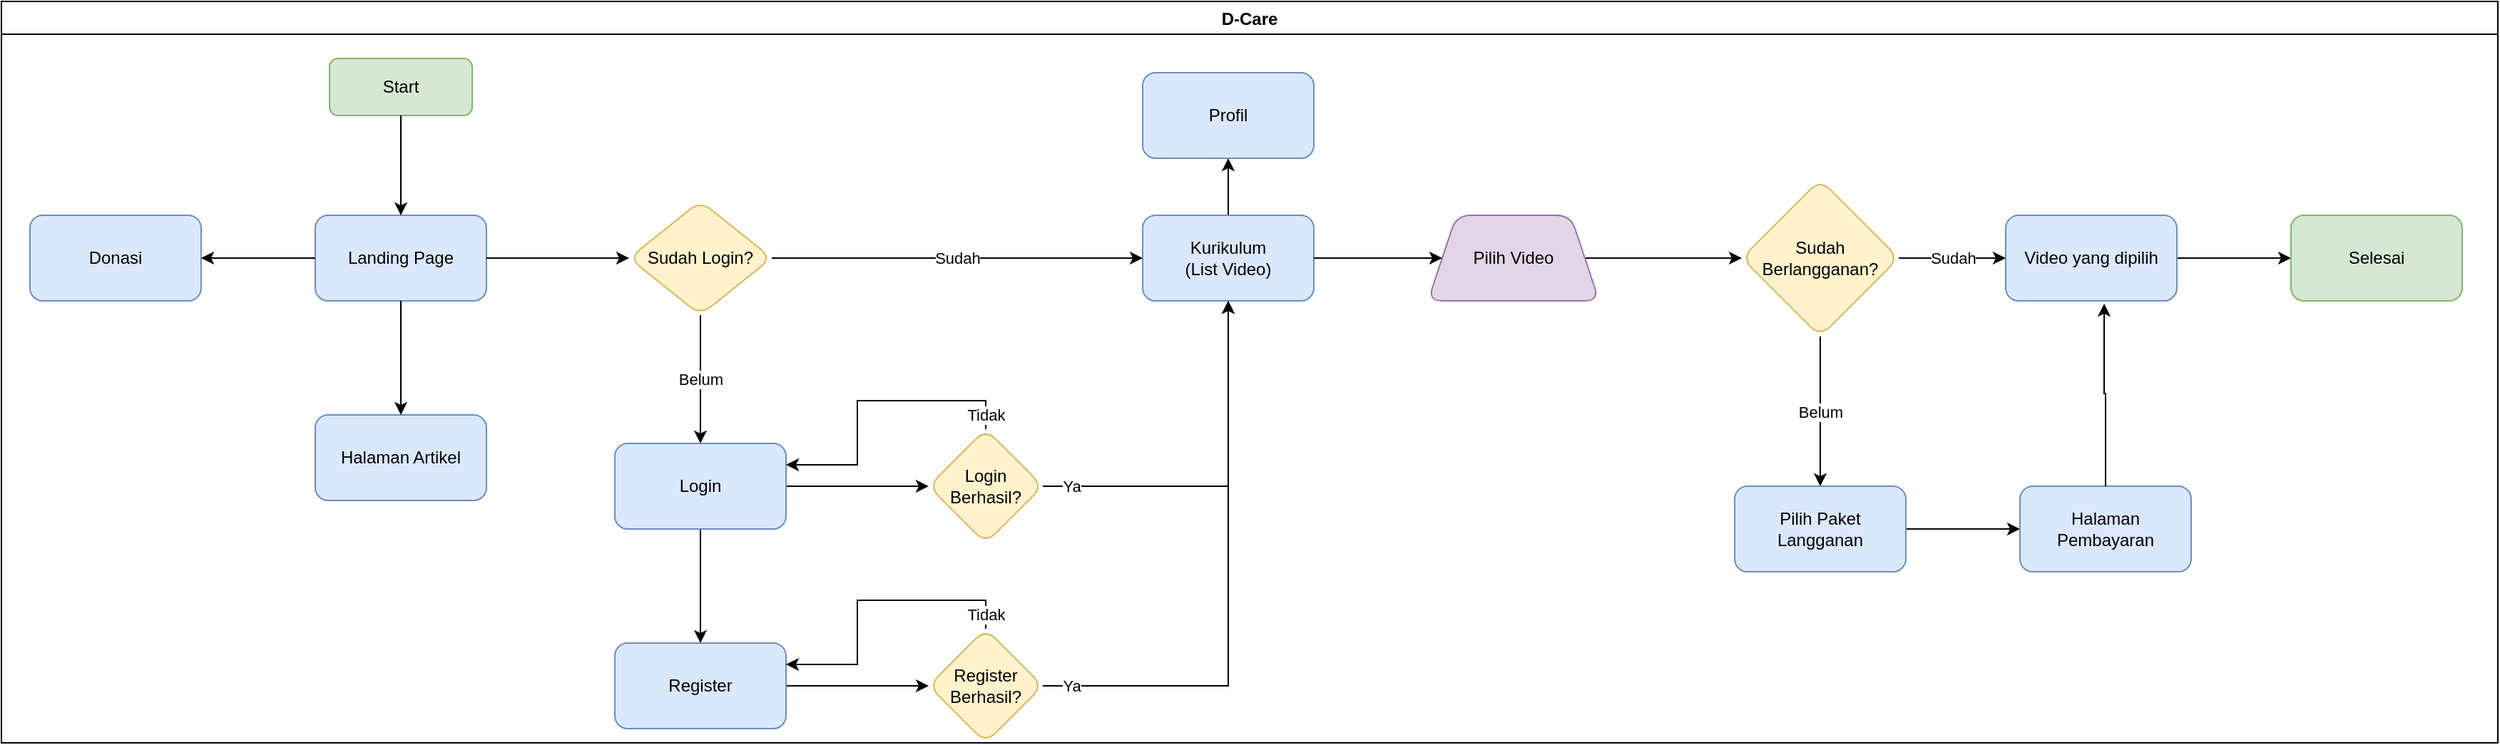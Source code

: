 <mxfile version="20.5.1" type="github" pages="3">
  <diagram id="C5RBs43oDa-KdzZeNtuy" name="User Flow">
    <mxGraphModel dx="1021" dy="491" grid="1" gridSize="10" guides="1" tooltips="1" connect="1" arrows="1" fold="1" page="1" pageScale="1" pageWidth="827" pageHeight="1169" math="0" shadow="0">
      <root>
        <mxCell id="WIyWlLk6GJQsqaUBKTNV-0" />
        <mxCell id="WIyWlLk6GJQsqaUBKTNV-1" parent="WIyWlLk6GJQsqaUBKTNV-0" />
        <mxCell id="vwuv4UBcXKUOzSzQAbg--1" value="D-Care" style="swimlane;" parent="WIyWlLk6GJQsqaUBKTNV-1" vertex="1">
          <mxGeometry x="150" y="140" width="1750" height="520" as="geometry" />
        </mxCell>
        <mxCell id="vwuv4UBcXKUOzSzQAbg--2" value="Start" style="rounded=1;whiteSpace=wrap;html=1;fillColor=#d5e8d4;strokeColor=#82b366;" parent="vwuv4UBcXKUOzSzQAbg--1" vertex="1">
          <mxGeometry x="230" y="40" width="100" height="40" as="geometry" />
        </mxCell>
        <mxCell id="vwuv4UBcXKUOzSzQAbg--5" value="Donasi" style="whiteSpace=wrap;html=1;fillColor=#dae8fc;strokeColor=#6c8ebf;rounded=1;" parent="vwuv4UBcXKUOzSzQAbg--1" vertex="1">
          <mxGeometry x="20" y="150" width="120" height="60" as="geometry" />
        </mxCell>
        <mxCell id="vwuv4UBcXKUOzSzQAbg--3" value="Landing Page" style="whiteSpace=wrap;html=1;fillColor=#dae8fc;strokeColor=#6c8ebf;rounded=1;" parent="vwuv4UBcXKUOzSzQAbg--1" vertex="1">
          <mxGeometry x="220" y="150" width="120" height="60" as="geometry" />
        </mxCell>
        <mxCell id="vwuv4UBcXKUOzSzQAbg--4" value="" style="edgeStyle=orthogonalEdgeStyle;rounded=0;orthogonalLoop=1;jettySize=auto;html=1;" parent="vwuv4UBcXKUOzSzQAbg--1" source="vwuv4UBcXKUOzSzQAbg--2" target="vwuv4UBcXKUOzSzQAbg--3" edge="1">
          <mxGeometry relative="1" as="geometry" />
        </mxCell>
        <mxCell id="vwuv4UBcXKUOzSzQAbg--6" value="" style="edgeStyle=orthogonalEdgeStyle;rounded=0;orthogonalLoop=1;jettySize=auto;html=1;" parent="vwuv4UBcXKUOzSzQAbg--1" source="vwuv4UBcXKUOzSzQAbg--3" target="vwuv4UBcXKUOzSzQAbg--5" edge="1">
          <mxGeometry relative="1" as="geometry" />
        </mxCell>
        <mxCell id="vwuv4UBcXKUOzSzQAbg--7" value="Halaman Artikel" style="whiteSpace=wrap;html=1;fillColor=#dae8fc;strokeColor=#6c8ebf;rounded=1;" parent="vwuv4UBcXKUOzSzQAbg--1" vertex="1">
          <mxGeometry x="220" y="290" width="120" height="60" as="geometry" />
        </mxCell>
        <mxCell id="vwuv4UBcXKUOzSzQAbg--8" value="" style="edgeStyle=orthogonalEdgeStyle;rounded=0;orthogonalLoop=1;jettySize=auto;html=1;" parent="vwuv4UBcXKUOzSzQAbg--1" source="vwuv4UBcXKUOzSzQAbg--3" target="vwuv4UBcXKUOzSzQAbg--7" edge="1">
          <mxGeometry relative="1" as="geometry" />
        </mxCell>
        <mxCell id="vwuv4UBcXKUOzSzQAbg--22" value="" style="edgeStyle=orthogonalEdgeStyle;rounded=0;orthogonalLoop=1;jettySize=auto;html=1;" parent="vwuv4UBcXKUOzSzQAbg--1" source="vwuv4UBcXKUOzSzQAbg--13" target="vwuv4UBcXKUOzSzQAbg--21" edge="1">
          <mxGeometry relative="1" as="geometry" />
        </mxCell>
        <mxCell id="vwuv4UBcXKUOzSzQAbg--13" value="Register" style="whiteSpace=wrap;html=1;fillColor=#dae8fc;strokeColor=#6c8ebf;rounded=1;" parent="vwuv4UBcXKUOzSzQAbg--1" vertex="1">
          <mxGeometry x="430" y="450" width="120" height="60" as="geometry" />
        </mxCell>
        <mxCell id="vwuv4UBcXKUOzSzQAbg--19" value="Ya" style="edgeStyle=orthogonalEdgeStyle;rounded=0;orthogonalLoop=1;jettySize=auto;html=1;exitX=1;exitY=0.5;exitDx=0;exitDy=0;entryX=0.5;entryY=1;entryDx=0;entryDy=0;" parent="vwuv4UBcXKUOzSzQAbg--1" source="vwuv4UBcXKUOzSzQAbg--15" target="vwuv4UBcXKUOzSzQAbg--17" edge="1">
          <mxGeometry x="-0.846" relative="1" as="geometry">
            <mxPoint as="offset" />
          </mxGeometry>
        </mxCell>
        <mxCell id="vwuv4UBcXKUOzSzQAbg--15" value="Login Berhasil?" style="rhombus;whiteSpace=wrap;html=1;fillColor=#fff2cc;strokeColor=#d6b656;rounded=1;" parent="vwuv4UBcXKUOzSzQAbg--1" vertex="1">
          <mxGeometry x="650" y="300" width="80" height="80" as="geometry" />
        </mxCell>
        <mxCell id="vwuv4UBcXKUOzSzQAbg--28" value="" style="edgeStyle=orthogonalEdgeStyle;rounded=0;orthogonalLoop=1;jettySize=auto;html=1;" parent="vwuv4UBcXKUOzSzQAbg--1" source="vwuv4UBcXKUOzSzQAbg--17" target="vwuv4UBcXKUOzSzQAbg--27" edge="1">
          <mxGeometry relative="1" as="geometry" />
        </mxCell>
        <mxCell id="vwuv4UBcXKUOzSzQAbg--17" value="Kurikulum&lt;br&gt;(List Video)" style="whiteSpace=wrap;html=1;fillColor=#dae8fc;strokeColor=#6c8ebf;rounded=1;" parent="vwuv4UBcXKUOzSzQAbg--1" vertex="1">
          <mxGeometry x="800" y="150" width="120" height="60" as="geometry" />
        </mxCell>
        <mxCell id="vwuv4UBcXKUOzSzQAbg--23" value="Ya" style="edgeStyle=orthogonalEdgeStyle;rounded=0;orthogonalLoop=1;jettySize=auto;html=1;exitX=1;exitY=0.5;exitDx=0;exitDy=0;entryX=0.5;entryY=1;entryDx=0;entryDy=0;" parent="vwuv4UBcXKUOzSzQAbg--1" source="vwuv4UBcXKUOzSzQAbg--21" target="vwuv4UBcXKUOzSzQAbg--17" edge="1">
          <mxGeometry x="-0.9" relative="1" as="geometry">
            <mxPoint as="offset" />
          </mxGeometry>
        </mxCell>
        <mxCell id="vwuv4UBcXKUOzSzQAbg--26" value="Tidak" style="edgeStyle=orthogonalEdgeStyle;rounded=0;orthogonalLoop=1;jettySize=auto;html=1;exitX=0.5;exitY=0;exitDx=0;exitDy=0;entryX=1;entryY=0.25;entryDx=0;entryDy=0;" parent="vwuv4UBcXKUOzSzQAbg--1" source="vwuv4UBcXKUOzSzQAbg--21" target="vwuv4UBcXKUOzSzQAbg--13" edge="1">
          <mxGeometry x="-0.902" relative="1" as="geometry">
            <mxPoint as="offset" />
          </mxGeometry>
        </mxCell>
        <mxCell id="vwuv4UBcXKUOzSzQAbg--21" value="Register Berhasil?" style="rhombus;whiteSpace=wrap;html=1;fillColor=#fff2cc;strokeColor=#d6b656;rounded=1;" parent="vwuv4UBcXKUOzSzQAbg--1" vertex="1">
          <mxGeometry x="650" y="440" width="80" height="80" as="geometry" />
        </mxCell>
        <mxCell id="vwuv4UBcXKUOzSzQAbg--27" value="Profil" style="whiteSpace=wrap;html=1;fillColor=#dae8fc;strokeColor=#6c8ebf;rounded=1;" parent="vwuv4UBcXKUOzSzQAbg--1" vertex="1">
          <mxGeometry x="800" y="50" width="120" height="60" as="geometry" />
        </mxCell>
        <mxCell id="vwuv4UBcXKUOzSzQAbg--37" value="Belum" style="edgeStyle=orthogonalEdgeStyle;rounded=0;orthogonalLoop=1;jettySize=auto;html=1;" parent="vwuv4UBcXKUOzSzQAbg--1" source="vwuv4UBcXKUOzSzQAbg--31" target="vwuv4UBcXKUOzSzQAbg--36" edge="1">
          <mxGeometry relative="1" as="geometry" />
        </mxCell>
        <mxCell id="vwuv4UBcXKUOzSzQAbg--31" value="Sudah Berlangganan?" style="rhombus;whiteSpace=wrap;html=1;fillColor=#fff2cc;strokeColor=#d6b656;rounded=1;" parent="vwuv4UBcXKUOzSzQAbg--1" vertex="1">
          <mxGeometry x="1220" y="125" width="110" height="110" as="geometry" />
        </mxCell>
        <mxCell id="vwuv4UBcXKUOzSzQAbg--39" value="" style="edgeStyle=orthogonalEdgeStyle;rounded=0;orthogonalLoop=1;jettySize=auto;html=1;" parent="vwuv4UBcXKUOzSzQAbg--1" source="vwuv4UBcXKUOzSzQAbg--36" target="vwuv4UBcXKUOzSzQAbg--38" edge="1">
          <mxGeometry relative="1" as="geometry" />
        </mxCell>
        <mxCell id="vwuv4UBcXKUOzSzQAbg--36" value="Pilih Paket Langganan" style="whiteSpace=wrap;html=1;fillColor=#dae8fc;strokeColor=#6c8ebf;rounded=1;" parent="vwuv4UBcXKUOzSzQAbg--1" vertex="1">
          <mxGeometry x="1215" y="340" width="120" height="60" as="geometry" />
        </mxCell>
        <mxCell id="vwuv4UBcXKUOzSzQAbg--38" value="Halaman Pembayaran" style="whiteSpace=wrap;html=1;fillColor=#dae8fc;strokeColor=#6c8ebf;rounded=1;" parent="vwuv4UBcXKUOzSzQAbg--1" vertex="1">
          <mxGeometry x="1415" y="340" width="120" height="60" as="geometry" />
        </mxCell>
        <mxCell id="vwuv4UBcXKUOzSzQAbg--12" value="Belum" style="edgeStyle=orthogonalEdgeStyle;rounded=0;orthogonalLoop=1;jettySize=auto;html=1;" parent="WIyWlLk6GJQsqaUBKTNV-1" source="vwuv4UBcXKUOzSzQAbg--9" target="vwuv4UBcXKUOzSzQAbg--11" edge="1">
          <mxGeometry relative="1" as="geometry" />
        </mxCell>
        <mxCell id="vwuv4UBcXKUOzSzQAbg--18" value="Sudah" style="edgeStyle=orthogonalEdgeStyle;rounded=0;orthogonalLoop=1;jettySize=auto;html=1;" parent="WIyWlLk6GJQsqaUBKTNV-1" source="vwuv4UBcXKUOzSzQAbg--9" target="vwuv4UBcXKUOzSzQAbg--17" edge="1">
          <mxGeometry relative="1" as="geometry" />
        </mxCell>
        <mxCell id="vwuv4UBcXKUOzSzQAbg--9" value="Sudah Login?" style="rhombus;whiteSpace=wrap;html=1;fillColor=#fff2cc;strokeColor=#d6b656;rounded=1;" parent="WIyWlLk6GJQsqaUBKTNV-1" vertex="1">
          <mxGeometry x="590" y="280" width="100" height="80" as="geometry" />
        </mxCell>
        <mxCell id="vwuv4UBcXKUOzSzQAbg--10" value="" style="edgeStyle=orthogonalEdgeStyle;rounded=0;orthogonalLoop=1;jettySize=auto;html=1;" parent="WIyWlLk6GJQsqaUBKTNV-1" source="vwuv4UBcXKUOzSzQAbg--3" target="vwuv4UBcXKUOzSzQAbg--9" edge="1">
          <mxGeometry relative="1" as="geometry" />
        </mxCell>
        <mxCell id="vwuv4UBcXKUOzSzQAbg--14" value="" style="edgeStyle=orthogonalEdgeStyle;rounded=0;orthogonalLoop=1;jettySize=auto;html=1;" parent="WIyWlLk6GJQsqaUBKTNV-1" source="vwuv4UBcXKUOzSzQAbg--11" target="vwuv4UBcXKUOzSzQAbg--13" edge="1">
          <mxGeometry relative="1" as="geometry" />
        </mxCell>
        <mxCell id="vwuv4UBcXKUOzSzQAbg--16" value="" style="edgeStyle=orthogonalEdgeStyle;rounded=0;orthogonalLoop=1;jettySize=auto;html=1;" parent="WIyWlLk6GJQsqaUBKTNV-1" source="vwuv4UBcXKUOzSzQAbg--11" target="vwuv4UBcXKUOzSzQAbg--15" edge="1">
          <mxGeometry relative="1" as="geometry" />
        </mxCell>
        <mxCell id="vwuv4UBcXKUOzSzQAbg--11" value="Login" style="whiteSpace=wrap;html=1;fillColor=#dae8fc;strokeColor=#6c8ebf;rounded=1;" parent="WIyWlLk6GJQsqaUBKTNV-1" vertex="1">
          <mxGeometry x="580" y="450" width="120" height="60" as="geometry" />
        </mxCell>
        <mxCell id="vwuv4UBcXKUOzSzQAbg--24" value="Tidak" style="edgeStyle=orthogonalEdgeStyle;rounded=0;orthogonalLoop=1;jettySize=auto;html=1;exitX=0.5;exitY=0;exitDx=0;exitDy=0;entryX=1;entryY=0.25;entryDx=0;entryDy=0;" parent="WIyWlLk6GJQsqaUBKTNV-1" source="vwuv4UBcXKUOzSzQAbg--15" target="vwuv4UBcXKUOzSzQAbg--11" edge="1">
          <mxGeometry x="-0.902" relative="1" as="geometry">
            <mxPoint as="offset" />
          </mxGeometry>
        </mxCell>
        <mxCell id="vwuv4UBcXKUOzSzQAbg--32" value="" style="edgeStyle=orthogonalEdgeStyle;rounded=0;orthogonalLoop=1;jettySize=auto;html=1;" parent="WIyWlLk6GJQsqaUBKTNV-1" source="vwuv4UBcXKUOzSzQAbg--29" target="vwuv4UBcXKUOzSzQAbg--31" edge="1">
          <mxGeometry relative="1" as="geometry" />
        </mxCell>
        <mxCell id="vwuv4UBcXKUOzSzQAbg--29" value="Pilih Video" style="shape=trapezoid;perimeter=trapezoidPerimeter;whiteSpace=wrap;html=1;fixedSize=1;fillColor=#e1d5e7;strokeColor=#9673a6;rounded=1;" parent="WIyWlLk6GJQsqaUBKTNV-1" vertex="1">
          <mxGeometry x="1150" y="290" width="120" height="60" as="geometry" />
        </mxCell>
        <mxCell id="vwuv4UBcXKUOzSzQAbg--30" value="" style="edgeStyle=orthogonalEdgeStyle;rounded=0;orthogonalLoop=1;jettySize=auto;html=1;" parent="WIyWlLk6GJQsqaUBKTNV-1" source="vwuv4UBcXKUOzSzQAbg--17" target="vwuv4UBcXKUOzSzQAbg--29" edge="1">
          <mxGeometry relative="1" as="geometry" />
        </mxCell>
        <mxCell id="vwuv4UBcXKUOzSzQAbg--42" value="" style="edgeStyle=orthogonalEdgeStyle;rounded=0;orthogonalLoop=1;jettySize=auto;html=1;" parent="WIyWlLk6GJQsqaUBKTNV-1" source="vwuv4UBcXKUOzSzQAbg--34" target="vwuv4UBcXKUOzSzQAbg--41" edge="1">
          <mxGeometry relative="1" as="geometry" />
        </mxCell>
        <mxCell id="vwuv4UBcXKUOzSzQAbg--34" value="Video yang dipilih" style="whiteSpace=wrap;html=1;fillColor=#dae8fc;strokeColor=#6c8ebf;rounded=1;" parent="WIyWlLk6GJQsqaUBKTNV-1" vertex="1">
          <mxGeometry x="1555" y="290" width="120" height="60" as="geometry" />
        </mxCell>
        <mxCell id="vwuv4UBcXKUOzSzQAbg--35" value="Sudah" style="edgeStyle=orthogonalEdgeStyle;rounded=0;orthogonalLoop=1;jettySize=auto;html=1;" parent="WIyWlLk6GJQsqaUBKTNV-1" source="vwuv4UBcXKUOzSzQAbg--31" target="vwuv4UBcXKUOzSzQAbg--34" edge="1">
          <mxGeometry relative="1" as="geometry" />
        </mxCell>
        <mxCell id="vwuv4UBcXKUOzSzQAbg--40" style="edgeStyle=orthogonalEdgeStyle;rounded=0;orthogonalLoop=1;jettySize=auto;html=1;exitX=0.5;exitY=0;exitDx=0;exitDy=0;entryX=0.575;entryY=1.033;entryDx=0;entryDy=0;entryPerimeter=0;" parent="WIyWlLk6GJQsqaUBKTNV-1" source="vwuv4UBcXKUOzSzQAbg--38" target="vwuv4UBcXKUOzSzQAbg--34" edge="1">
          <mxGeometry relative="1" as="geometry" />
        </mxCell>
        <mxCell id="vwuv4UBcXKUOzSzQAbg--41" value="Selesai" style="whiteSpace=wrap;html=1;fillColor=#d5e8d4;strokeColor=#82b366;rounded=1;" parent="WIyWlLk6GJQsqaUBKTNV-1" vertex="1">
          <mxGeometry x="1755" y="290" width="120" height="60" as="geometry" />
        </mxCell>
      </root>
    </mxGraphModel>
  </diagram>
  <diagram id="luoAxybNkDgx6P6GwI3_" name="Landing Page">
    <mxGraphModel dx="1447" dy="1864" grid="1" gridSize="10" guides="1" tooltips="1" connect="1" arrows="1" fold="1" page="1" pageScale="1" pageWidth="827" pageHeight="1169" math="0" shadow="0">
      <root>
        <mxCell id="0" />
        <mxCell id="1" parent="0" />
        <mxCell id="u8G000GdkmpwsC1aAmUt-19" value="" style="group" vertex="1" connectable="0" parent="1">
          <mxGeometry x="314" y="-1120" width="200" height="390" as="geometry" />
        </mxCell>
        <mxCell id="u8G000GdkmpwsC1aAmUt-13" value="" style="verticalLabelPosition=bottom;verticalAlign=top;html=1;shadow=0;dashed=0;strokeWidth=1;shape=mxgraph.android.phone2;strokeColor=#666666;fillColor=#f5f5f5;fontColor=#333333;" vertex="1" parent="u8G000GdkmpwsC1aAmUt-19">
          <mxGeometry width="200" height="390" as="geometry" />
        </mxCell>
        <mxCell id="u8G000GdkmpwsC1aAmUt-14" value="" style="verticalLabelPosition=bottom;shadow=0;dashed=0;align=center;html=1;verticalAlign=top;strokeWidth=1;shape=mxgraph.mockup.graphics.simpleIcon;strokeColor=#82b366;fillColor=#d5e8d4;" vertex="1" parent="u8G000GdkmpwsC1aAmUt-19">
          <mxGeometry x="15" y="40" width="50" height="20" as="geometry" />
        </mxCell>
        <mxCell id="u8G000GdkmpwsC1aAmUt-16" value="Disability Care" style="text;strokeColor=none;fillColor=none;html=1;fontSize=24;fontStyle=1;verticalAlign=middle;align=center;fontColor=#009900;" vertex="1" parent="u8G000GdkmpwsC1aAmUt-19">
          <mxGeometry x="10" y="100" width="180" height="40" as="geometry" />
        </mxCell>
        <mxCell id="u8G000GdkmpwsC1aAmUt-17" value="" style="line;strokeWidth=2;html=1;" vertex="1" parent="u8G000GdkmpwsC1aAmUt-19">
          <mxGeometry x="20" y="140" width="160" height="10" as="geometry" />
        </mxCell>
        <mxCell id="u8G000GdkmpwsC1aAmUt-18" value="Lorem ipsum dolor sit amet, consectetur adipisicing elit, sed do eiusmod tempor incididunt ut labore et dolore magna aliqua. Ut enim ad minim veniam, quis nostrud exercitation ullamco laboris nisi ut aliquip ex ea commodo consequat." style="text;spacingTop=-5;whiteSpace=wrap;html=1;align=left;fontSize=12;fontFamily=Helvetica;fillColor=none;strokeColor=none;" vertex="1" parent="u8G000GdkmpwsC1aAmUt-19">
          <mxGeometry x="20" y="160" width="145" height="150" as="geometry" />
        </mxCell>
        <mxCell id="UZEO_q5DwTr9vSXdgPJz-1" value="" style="ellipse;whiteSpace=wrap;html=1;strokeWidth=2;fillWeight=2;hachureGap=8;fillColor=#990000;fillStyle=dots;sketch=1;strokeColor=default;fontSize=10;fontColor=#000000;" vertex="1" parent="u8G000GdkmpwsC1aAmUt-19">
          <mxGeometry x="150" y="40" width="30" height="30" as="geometry" />
        </mxCell>
        <mxCell id="u8G000GdkmpwsC1aAmUt-20" value="" style="verticalLabelPosition=bottom;verticalAlign=top;html=1;shadow=0;dashed=0;strokeWidth=1;shape=mxgraph.android.phone2;strokeColor=#666666;fontColor=#333333;fillColor=#f5f5f5;" vertex="1" parent="1">
          <mxGeometry x="314" y="-700" width="200" height="390" as="geometry" />
        </mxCell>
        <mxCell id="u8G000GdkmpwsC1aAmUt-21" value="Our Activity" style="text;strokeColor=none;fillColor=none;html=1;fontSize=24;fontStyle=1;verticalAlign=middle;align=center;fontColor=#009900;" vertex="1" parent="1">
          <mxGeometry x="364" y="-650" width="100" height="40" as="geometry" />
        </mxCell>
        <mxCell id="u8G000GdkmpwsC1aAmUt-22" value="" style="line;strokeWidth=2;html=1;fillColor=#d5e8d4;strokeColor=#82b366;" vertex="1" parent="1">
          <mxGeometry x="379" y="-610" width="70" height="10" as="geometry" />
        </mxCell>
        <mxCell id="u8G000GdkmpwsC1aAmUt-24" value="" style="rounded=0;whiteSpace=wrap;html=1;fontColor=#009900;" vertex="1" parent="1">
          <mxGeometry x="354" y="-584" width="120" height="144" as="geometry" />
        </mxCell>
        <mxCell id="u8G000GdkmpwsC1aAmUt-25" value="&lt;font color=&quot;#000000&quot;&gt;Gambar Artikel&lt;/font&gt;" style="rounded=1;whiteSpace=wrap;html=1;strokeWidth=2;fillWeight=4;hachureGap=8;hachureAngle=45;fillColor=#1ba1e2;sketch=1;fontColor=#009900;" vertex="1" parent="1">
          <mxGeometry x="354" y="-584" width="120" height="60" as="geometry" />
        </mxCell>
        <mxCell id="u8G000GdkmpwsC1aAmUt-27" value="&lt;b&gt;&lt;font color=&quot;#000000&quot;&gt;Judul Teks&lt;/font&gt;&lt;/b&gt;" style="text;html=1;strokeColor=none;fillColor=none;align=center;verticalAlign=middle;whiteSpace=wrap;rounded=0;fontColor=#009900;" vertex="1" parent="1">
          <mxGeometry x="354" y="-527" width="76" height="30" as="geometry" />
        </mxCell>
        <mxCell id="u8G000GdkmpwsC1aAmUt-28" value="" style="shape=mxgraph.mockup.markup.scratchOut;shadow=0;dashed=0;html=1;strokeColor=#999999;strokeWidth=2;fontColor=#000000;" vertex="1" parent="1">
          <mxGeometry x="359" y="-497" width="111" height="50" as="geometry" />
        </mxCell>
        <mxCell id="u8G000GdkmpwsC1aAmUt-29" value="Lihat Lainnya" style="strokeWidth=1;shadow=0;dashed=0;align=center;html=1;shape=mxgraph.mockup.buttons.button;strokeColor=#82b366;mainText=;buttonStyle=round;fontSize=10;fontStyle=1;fillColor=#d5e8d4;whiteSpace=wrap;" vertex="1" parent="1">
          <mxGeometry x="363" y="-380" width="100.5" height="20" as="geometry" />
        </mxCell>
        <mxCell id="u8G000GdkmpwsC1aAmUt-30" value="" style="verticalLabelPosition=bottom;verticalAlign=top;html=1;shadow=0;dashed=0;strokeWidth=1;shape=mxgraph.android.phone2;strokeColor=#666666;fontSize=10;fontColor=#333333;fillColor=#f5f5f5;" vertex="1" parent="1">
          <mxGeometry x="314" y="-290" width="200" height="390" as="geometry" />
        </mxCell>
        <mxCell id="u8G000GdkmpwsC1aAmUt-31" value="FAQ" style="text;strokeColor=none;fillColor=none;html=1;fontSize=24;fontStyle=1;verticalAlign=middle;align=center;strokeWidth=2;fontColor=#009900;" vertex="1" parent="1">
          <mxGeometry x="364.5" y="-240" width="100" height="40" as="geometry" />
        </mxCell>
        <mxCell id="u8G000GdkmpwsC1aAmUt-32" value="" style="line;strokeWidth=2;html=1;fillColor=#d5e8d4;strokeColor=#82b366;" vertex="1" parent="1">
          <mxGeometry x="379.5" y="-210" width="70" height="10" as="geometry" />
        </mxCell>
        <mxCell id="u8G000GdkmpwsC1aAmUt-34" value="" style="shape=mxgraph.mockup.markup.scratchOut;shadow=0;dashed=0;html=1;strokeColor=#999999;strokeWidth=4;fontSize=10;fontColor=#009900;rotation=-180;" vertex="1" parent="1">
          <mxGeometry x="352" y="-70" width="114.5" height="100" as="geometry" />
        </mxCell>
        <mxCell id="u8G000GdkmpwsC1aAmUt-35" value="" style="verticalLabelPosition=bottom;verticalAlign=top;html=1;shadow=0;dashed=0;strokeWidth=1;shape=mxgraph.android.phone2;strokeColor=#666666;fontSize=10;fontColor=#333333;fillColor=#f5f5f5;" vertex="1" parent="1">
          <mxGeometry x="309.25" y="130" width="200" height="390" as="geometry" />
        </mxCell>
        <mxCell id="u8G000GdkmpwsC1aAmUt-37" value="&lt;h1 style=&quot;text-align: center;&quot;&gt;Donasi&lt;/h1&gt;&lt;p style=&quot;text-align: center;&quot;&gt;&lt;font color=&quot;#000000&quot;&gt;Lorem ipsum dolor sit amet, consectetur adipisicing elit, sed do eiusmod tempor incididunt ut labore et dolore magna aliqua.&lt;/font&gt;&lt;/p&gt;" style="text;html=1;strokeColor=none;fillColor=none;spacing=5;spacingTop=-20;whiteSpace=wrap;overflow=hidden;rounded=0;strokeWidth=2;fontSize=10;fontColor=#009900;" vertex="1" parent="1">
          <mxGeometry x="329.25" y="210" width="160" height="120" as="geometry" />
        </mxCell>
        <mxCell id="u8G000GdkmpwsC1aAmUt-39" value="Yuk Donasi" style="strokeWidth=1;shadow=0;dashed=0;align=center;html=1;shape=mxgraph.mockup.buttons.button;strokeColor=#82b366;mainText=;buttonStyle=round;fontSize=10;fontStyle=1;fillColor=#d5e8d4;whiteSpace=wrap;" vertex="1" parent="1">
          <mxGeometry x="359" y="330" width="100.5" height="20" as="geometry" />
        </mxCell>
        <mxCell id="u8G000GdkmpwsC1aAmUt-40" value="" style="verticalLabelPosition=bottom;verticalAlign=top;html=1;shadow=0;dashed=0;strokeWidth=1;strokeColor=none;shape=rect;fillColor=#669900;fontSize=10;fontColor=#000000;" vertex="1" parent="1">
          <mxGeometry x="313" y="380" width="192" height="105" as="geometry" />
        </mxCell>
        <mxCell id="u8G000GdkmpwsC1aAmUt-41" value="Logo D-Care" style="verticalLabelPosition=bottom;shadow=0;dashed=0;align=center;html=1;verticalAlign=top;strokeWidth=1;shape=mxgraph.mockup.graphics.simpleIcon;strokeColor=#999999;fontSize=10;fontColor=#000000;" vertex="1" parent="1">
          <mxGeometry x="410" y="407.5" width="89" height="50" as="geometry" />
        </mxCell>
        <mxCell id="u8G000GdkmpwsC1aAmUt-55" value="" style="shape=mxgraph.mockup.markup.scratchOut;shadow=0;dashed=0;html=1;strokeColor=#999999;strokeWidth=4;fontSize=10;fontColor=#000000;" vertex="1" parent="1">
          <mxGeometry x="329.25" y="395" width="60" height="75" as="geometry" />
        </mxCell>
        <mxCell id="u8G000GdkmpwsC1aAmUt-57" value="Logo D-Care" style="text;html=1;strokeColor=none;fillColor=none;align=center;verticalAlign=middle;whiteSpace=wrap;rounded=0;strokeWidth=2;fontSize=10;fontColor=#000000;" vertex="1" parent="1">
          <mxGeometry x="188" y="-1087" width="60" height="30" as="geometry" />
        </mxCell>
        <mxCell id="u8G000GdkmpwsC1aAmUt-58" value="" style="endArrow=classic;html=1;rounded=0;fontSize=10;fontColor=#000000;entryX=0.44;entryY=0.45;entryDx=0;entryDy=0;entryPerimeter=0;" edge="1" parent="1" target="u8G000GdkmpwsC1aAmUt-14">
          <mxGeometry width="50" height="50" relative="1" as="geometry">
            <mxPoint x="250" y="-1071" as="sourcePoint" />
            <mxPoint x="270" y="-1120" as="targetPoint" />
          </mxGeometry>
        </mxCell>
        <mxCell id="u8G000GdkmpwsC1aAmUt-59" value="" style="labelPosition=right;align=left;strokeWidth=1;shape=mxgraph.mockup.markup.curlyBrace;html=1;shadow=0;dashed=0;strokeColor=#999999;direction=north;fontSize=10;fontColor=#000000;" vertex="1" parent="1">
          <mxGeometry x="329.25" y="-562" width="20" height="100" as="geometry" />
        </mxCell>
        <mxCell id="u8G000GdkmpwsC1aAmUt-60" value="" style="verticalLabelPosition=bottom;shadow=0;dashed=0;align=center;html=1;verticalAlign=top;strokeWidth=1;shape=mxgraph.mockup.markup.line;strokeColor=#999999;fontSize=10;fontColor=#000000;" vertex="1" parent="1">
          <mxGeometry x="229.25" y="-522" width="100" height="20" as="geometry" />
        </mxCell>
        <mxCell id="u8G000GdkmpwsC1aAmUt-61" value="- Tampilkan 3 artikel (&amp;lt; md)&lt;br&gt;- Tampilkan 4-5 artikel (&amp;gt;= md)&lt;br&gt;- Ketika diklik, menuju artikel yang dipilih" style="text;html=1;align=left;verticalAlign=top;whiteSpace=wrap;rounded=0;strokeWidth=1;fontSize=10;strokeColor=default;" vertex="1" parent="1">
          <mxGeometry x="40" y="-536" width="189.25" height="48" as="geometry" />
        </mxCell>
        <mxCell id="u8G000GdkmpwsC1aAmUt-62" value="" style="endArrow=classic;html=1;rounded=0;fontSize=10;fontColor=#000000;entryX=0.07;entryY=0.5;entryDx=0;entryDy=0;entryPerimeter=0;" edge="1" parent="1" target="u8G000GdkmpwsC1aAmUt-29">
          <mxGeometry width="50" height="50" relative="1" as="geometry">
            <mxPoint x="220" y="-370" as="sourcePoint" />
            <mxPoint x="420" y="-410" as="targetPoint" />
          </mxGeometry>
        </mxCell>
        <mxCell id="u8G000GdkmpwsC1aAmUt-63" value="Menuju halaman list artikel" style="text;html=1;strokeColor=none;fillColor=none;align=center;verticalAlign=middle;whiteSpace=wrap;rounded=0;strokeWidth=1;fontSize=10;fontColor=#000000;" vertex="1" parent="1">
          <mxGeometry x="90" y="-385" width="130" height="30" as="geometry" />
        </mxCell>
        <mxCell id="u8G000GdkmpwsC1aAmUt-64" value="" style="shape=mxgraph.mockup.markup.scratchOut;shadow=0;dashed=0;html=1;strokeColor=#999999;strokeWidth=4;fontSize=10;fontColor=#009900;rotation=-180;" vertex="1" parent="1">
          <mxGeometry x="350" y="-190" width="114.5" height="100" as="geometry" />
        </mxCell>
        <mxCell id="u8G000GdkmpwsC1aAmUt-65" value="" style="endArrow=classic;html=1;rounded=0;fontSize=10;fontColor=#000000;entryX=0.526;entryY=0.408;entryDx=0;entryDy=0;entryPerimeter=0;" edge="1" parent="1" target="u8G000GdkmpwsC1aAmUt-64">
          <mxGeometry width="50" height="50" relative="1" as="geometry">
            <mxPoint x="230" y="-130" as="sourcePoint" />
            <mxPoint x="370" y="-120" as="targetPoint" />
          </mxGeometry>
        </mxCell>
        <mxCell id="u8G000GdkmpwsC1aAmUt-66" value="Format FAQ:&lt;br&gt;&lt;b&gt;Q&lt;/b&gt;: blablablabla&lt;br&gt;&lt;b&gt;A&lt;/b&gt;: blablablabala" style="text;html=1;strokeColor=default;fillColor=none;align=left;verticalAlign=top;whiteSpace=wrap;rounded=0;strokeWidth=1;fontSize=10;fontColor=#000000;" vertex="1" parent="1">
          <mxGeometry x="149.25" y="-150" width="80" height="50" as="geometry" />
        </mxCell>
        <mxCell id="u8G000GdkmpwsC1aAmUt-67" value="" style="endArrow=classic;html=1;rounded=0;fontSize=10;fontColor=#000000;entryX=1;entryY=0.5;entryDx=0;entryDy=0;" edge="1" parent="1" target="u8G000GdkmpwsC1aAmUt-27">
          <mxGeometry width="50" height="50" relative="1" as="geometry">
            <mxPoint x="550" y="-512" as="sourcePoint" />
            <mxPoint x="450" y="-590" as="targetPoint" />
          </mxGeometry>
        </mxCell>
        <mxCell id="u8G000GdkmpwsC1aAmUt-68" value="Judul line clamp 2" style="text;html=1;strokeColor=none;fillColor=none;align=center;verticalAlign=middle;whiteSpace=wrap;rounded=0;strokeWidth=1;fontSize=10;fontColor=#000000;" vertex="1" parent="1">
          <mxGeometry x="550" y="-527" width="90" height="30" as="geometry" />
        </mxCell>
        <mxCell id="u8G000GdkmpwsC1aAmUt-69" value="" style="endArrow=classic;html=1;rounded=0;fontSize=10;fontColor=#000000;entryX=1;entryY=0.5;entryDx=0;entryDy=0;" edge="1" parent="1">
          <mxGeometry width="50" height="50" relative="1" as="geometry">
            <mxPoint x="550" y="-477.0" as="sourcePoint" />
            <mxPoint x="430.0" y="-477.0" as="targetPoint" />
          </mxGeometry>
        </mxCell>
        <mxCell id="u8G000GdkmpwsC1aAmUt-70" value="Deskripsi line clamp 7 baris.&lt;br&gt;dan juga memuat: Penulis dan Tanggal" style="text;html=1;strokeColor=none;fillColor=none;align=left;verticalAlign=middle;whiteSpace=wrap;rounded=0;strokeWidth=1;fontSize=10;fontColor=#000000;" vertex="1" parent="1">
          <mxGeometry x="550" y="-492" width="140" height="30" as="geometry" />
        </mxCell>
        <mxCell id="u8G000GdkmpwsC1aAmUt-71" value="" style="endArrow=classic;html=1;rounded=0;fontSize=10;fontColor=#000000;" edge="1" parent="1" target="u8G000GdkmpwsC1aAmUt-39">
          <mxGeometry width="50" height="50" relative="1" as="geometry">
            <mxPoint x="230" y="340" as="sourcePoint" />
            <mxPoint x="470" y="260" as="targetPoint" />
          </mxGeometry>
        </mxCell>
        <mxCell id="u8G000GdkmpwsC1aAmUt-72" value="Menuju Halaman Donasi" style="text;html=1;strokeColor=none;fillColor=none;align=center;verticalAlign=middle;whiteSpace=wrap;rounded=0;strokeWidth=1;fontSize=10;fontColor=#000000;" vertex="1" parent="1">
          <mxGeometry x="112" y="325" width="120" height="30" as="geometry" />
        </mxCell>
        <mxCell id="u8G000GdkmpwsC1aAmUt-73" value="" style="endArrow=classic;html=1;rounded=0;fontSize=10;fontColor=#000000;" edge="1" parent="1">
          <mxGeometry width="50" height="50" relative="1" as="geometry">
            <mxPoint x="250" y="432" as="sourcePoint" />
            <mxPoint x="361" y="432.16" as="targetPoint" />
          </mxGeometry>
        </mxCell>
        <mxCell id="u8G000GdkmpwsC1aAmUt-74" value="Contact Person" style="text;html=1;strokeColor=none;fillColor=none;align=center;verticalAlign=middle;whiteSpace=wrap;rounded=0;strokeWidth=1;fontSize=10;fontColor=#000000;" vertex="1" parent="1">
          <mxGeometry x="168" y="417.5" width="80" height="30" as="geometry" />
        </mxCell>
        <mxCell id="UZEO_q5DwTr9vSXdgPJz-10" value="" style="group" vertex="1" connectable="0" parent="1">
          <mxGeometry x="1140" y="-1120" width="200" height="390" as="geometry" />
        </mxCell>
        <mxCell id="UZEO_q5DwTr9vSXdgPJz-11" value="" style="verticalLabelPosition=bottom;verticalAlign=top;html=1;shadow=0;dashed=0;strokeWidth=1;shape=mxgraph.android.phone2;strokeColor=#666666;fillColor=#f5f5f5;fontColor=#333333;" vertex="1" parent="UZEO_q5DwTr9vSXdgPJz-10">
          <mxGeometry width="200" height="390" as="geometry" />
        </mxCell>
        <mxCell id="UZEO_q5DwTr9vSXdgPJz-12" value="" style="verticalLabelPosition=bottom;shadow=0;dashed=0;align=center;html=1;verticalAlign=top;strokeWidth=1;shape=mxgraph.mockup.graphics.simpleIcon;strokeColor=#82b366;fillColor=#d5e8d4;" vertex="1" parent="UZEO_q5DwTr9vSXdgPJz-10">
          <mxGeometry x="15" y="40" width="50" height="20" as="geometry" />
        </mxCell>
        <mxCell id="UZEO_q5DwTr9vSXdgPJz-13" value="Disability Care" style="text;strokeColor=none;fillColor=none;html=1;fontSize=24;fontStyle=1;verticalAlign=middle;align=center;fontColor=#009900;" vertex="1" parent="UZEO_q5DwTr9vSXdgPJz-10">
          <mxGeometry x="10" y="100" width="180" height="40" as="geometry" />
        </mxCell>
        <mxCell id="UZEO_q5DwTr9vSXdgPJz-14" value="" style="line;strokeWidth=2;html=1;" vertex="1" parent="UZEO_q5DwTr9vSXdgPJz-10">
          <mxGeometry x="20" y="140" width="160" height="10" as="geometry" />
        </mxCell>
        <mxCell id="UZEO_q5DwTr9vSXdgPJz-15" value="Lorem ipsum dolor sit amet, consectetur adipisicing elit, sed do eiusmod tempor incididunt ut labore et dolore magna aliqua. Ut enim ad minim veniam, quis nostrud exercitation ullamco laboris nisi ut aliquip ex ea commodo consequat." style="text;spacingTop=-5;whiteSpace=wrap;html=1;align=left;fontSize=12;fontFamily=Helvetica;fillColor=none;strokeColor=none;" vertex="1" parent="UZEO_q5DwTr9vSXdgPJz-10">
          <mxGeometry x="20" y="160" width="145" height="150" as="geometry" />
        </mxCell>
        <mxCell id="UZEO_q5DwTr9vSXdgPJz-16" value="" style="ellipse;whiteSpace=wrap;html=1;strokeWidth=2;fillWeight=2;hachureGap=8;fillColor=#990000;fillStyle=dots;sketch=1;strokeColor=default;fontSize=10;fontColor=#000000;" vertex="1" parent="UZEO_q5DwTr9vSXdgPJz-10">
          <mxGeometry x="150" y="40" width="30" height="30" as="geometry" />
        </mxCell>
        <mxCell id="UZEO_q5DwTr9vSXdgPJz-17" value="" style="rounded=0;whiteSpace=wrap;html=1;strokeColor=default;strokeWidth=1;fontSize=10;fontColor=#000000;" vertex="1" parent="UZEO_q5DwTr9vSXdgPJz-10">
          <mxGeometry x="90" y="35" width="103" height="325" as="geometry" />
        </mxCell>
        <mxCell id="UZEO_q5DwTr9vSXdgPJz-18" value="&lt;b&gt;Masuk&lt;/b&gt;" style="text;html=1;strokeColor=none;fillColor=none;align=left;verticalAlign=middle;whiteSpace=wrap;rounded=0;strokeWidth=1;fontSize=10;fontColor=#000000;" vertex="1" parent="UZEO_q5DwTr9vSXdgPJz-10">
          <mxGeometry x="101" y="60" width="39" height="30" as="geometry" />
        </mxCell>
        <mxCell id="UZEO_q5DwTr9vSXdgPJz-19" value="&lt;b&gt;Kurikulum&lt;/b&gt;" style="text;html=1;strokeColor=none;fillColor=none;align=left;verticalAlign=middle;whiteSpace=wrap;rounded=0;strokeWidth=1;fontSize=10;fontColor=#000000;" vertex="1" parent="UZEO_q5DwTr9vSXdgPJz-10">
          <mxGeometry x="101" y="90" width="60" height="30" as="geometry" />
        </mxCell>
        <mxCell id="UZEO_q5DwTr9vSXdgPJz-20" value="Buka Sidabar" style="curved=1;endArrow=classic;html=1;rounded=0;fontSize=10;fontColor=#000000;exitX=1;exitY=0.5;exitDx=0;exitDy=0;" edge="1" parent="1" source="UZEO_q5DwTr9vSXdgPJz-1">
          <mxGeometry x="-0.927" y="5" width="50" height="50" relative="1" as="geometry">
            <mxPoint x="930" y="-960" as="sourcePoint" />
            <mxPoint x="1130" y="-1070" as="targetPoint" />
            <Array as="points">
              <mxPoint x="980" y="-960" />
              <mxPoint x="840" y="-1130" />
              <mxPoint x="750" y="-1070" />
              <mxPoint x="930" y="-1010" />
              <mxPoint x="1000" y="-1090" />
            </Array>
            <mxPoint as="offset" />
          </mxGeometry>
        </mxCell>
        <mxCell id="UZEO_q5DwTr9vSXdgPJz-21" value="" style="endArrow=classic;html=1;rounded=0;fontSize=10;fontColor=#000000;" edge="1" parent="1" target="UZEO_q5DwTr9vSXdgPJz-18">
          <mxGeometry width="50" height="50" relative="1" as="geometry">
            <mxPoint x="1390" y="-1045" as="sourcePoint" />
            <mxPoint x="1330" y="-1100" as="targetPoint" />
          </mxGeometry>
        </mxCell>
        <mxCell id="UZEO_q5DwTr9vSXdgPJz-22" value="&lt;b&gt;Jika Belum Login:&lt;/b&gt;&lt;br&gt;- Ke halaman login&lt;br&gt;- Text: &quot;Masuk&quot;&lt;br&gt;&lt;br&gt;&lt;b&gt;Jika Sudah Login:&lt;/b&gt;&lt;br&gt;- Ke halaman profil&lt;br&gt;- Text: &quot;Profil&quot;" style="text;html=1;strokeColor=default;fillColor=none;align=left;verticalAlign=middle;whiteSpace=wrap;rounded=0;strokeWidth=1;fontSize=10;fontColor=#000000;" vertex="1" parent="1">
          <mxGeometry x="1390" y="-1087" width="130" height="90" as="geometry" />
        </mxCell>
        <mxCell id="OArU4pEFVUWqRw4boucX-1" style="edgeStyle=orthogonalEdgeStyle;rounded=0;orthogonalLoop=1;jettySize=auto;html=1;exitX=0;exitY=0.5;exitDx=0;exitDy=0;entryX=1;entryY=0.5;entryDx=0;entryDy=0;fontSize=10;fontColor=#000000;" edge="1" parent="1" source="UZEO_q5DwTr9vSXdgPJz-23" target="UZEO_q5DwTr9vSXdgPJz-19">
          <mxGeometry relative="1" as="geometry" />
        </mxCell>
        <mxCell id="UZEO_q5DwTr9vSXdgPJz-23" value="&lt;b&gt;Jika Belum Login:&lt;/b&gt;&lt;br&gt;- Tidak muncul apa-apa&lt;br&gt;&lt;br&gt;&lt;b&gt;Jika Sudah Login:&lt;/b&gt;&lt;br&gt;- Ke halaman kurikulum (list video)" style="text;html=1;strokeColor=default;fillColor=none;align=left;verticalAlign=middle;whiteSpace=wrap;rounded=0;strokeWidth=1;fontSize=10;fontColor=#000000;" vertex="1" parent="1">
          <mxGeometry x="1390" y="-990" width="160" height="90" as="geometry" />
        </mxCell>
      </root>
    </mxGraphModel>
  </diagram>
  <diagram id="gBCkAdJjXBEJs2clmntb" name="Login Page">
    <mxGraphModel dx="755" dy="363" grid="1" gridSize="10" guides="1" tooltips="1" connect="1" arrows="1" fold="1" page="1" pageScale="1" pageWidth="827" pageHeight="1169" math="0" shadow="0">
      <root>
        <mxCell id="0" />
        <mxCell id="1" parent="0" />
        <mxCell id="PZ0fq7giwoxXHdpibbuK-1" value="" style="verticalLabelPosition=bottom;verticalAlign=top;html=1;shadow=0;dashed=0;strokeWidth=1;shape=mxgraph.android.phone2;strokeColor=#666666;fontSize=10;fontColor=#333333;fillColor=#f5f5f5;" vertex="1" parent="1">
          <mxGeometry x="313" y="70" width="200" height="390" as="geometry" />
        </mxCell>
      </root>
    </mxGraphModel>
  </diagram>
</mxfile>
